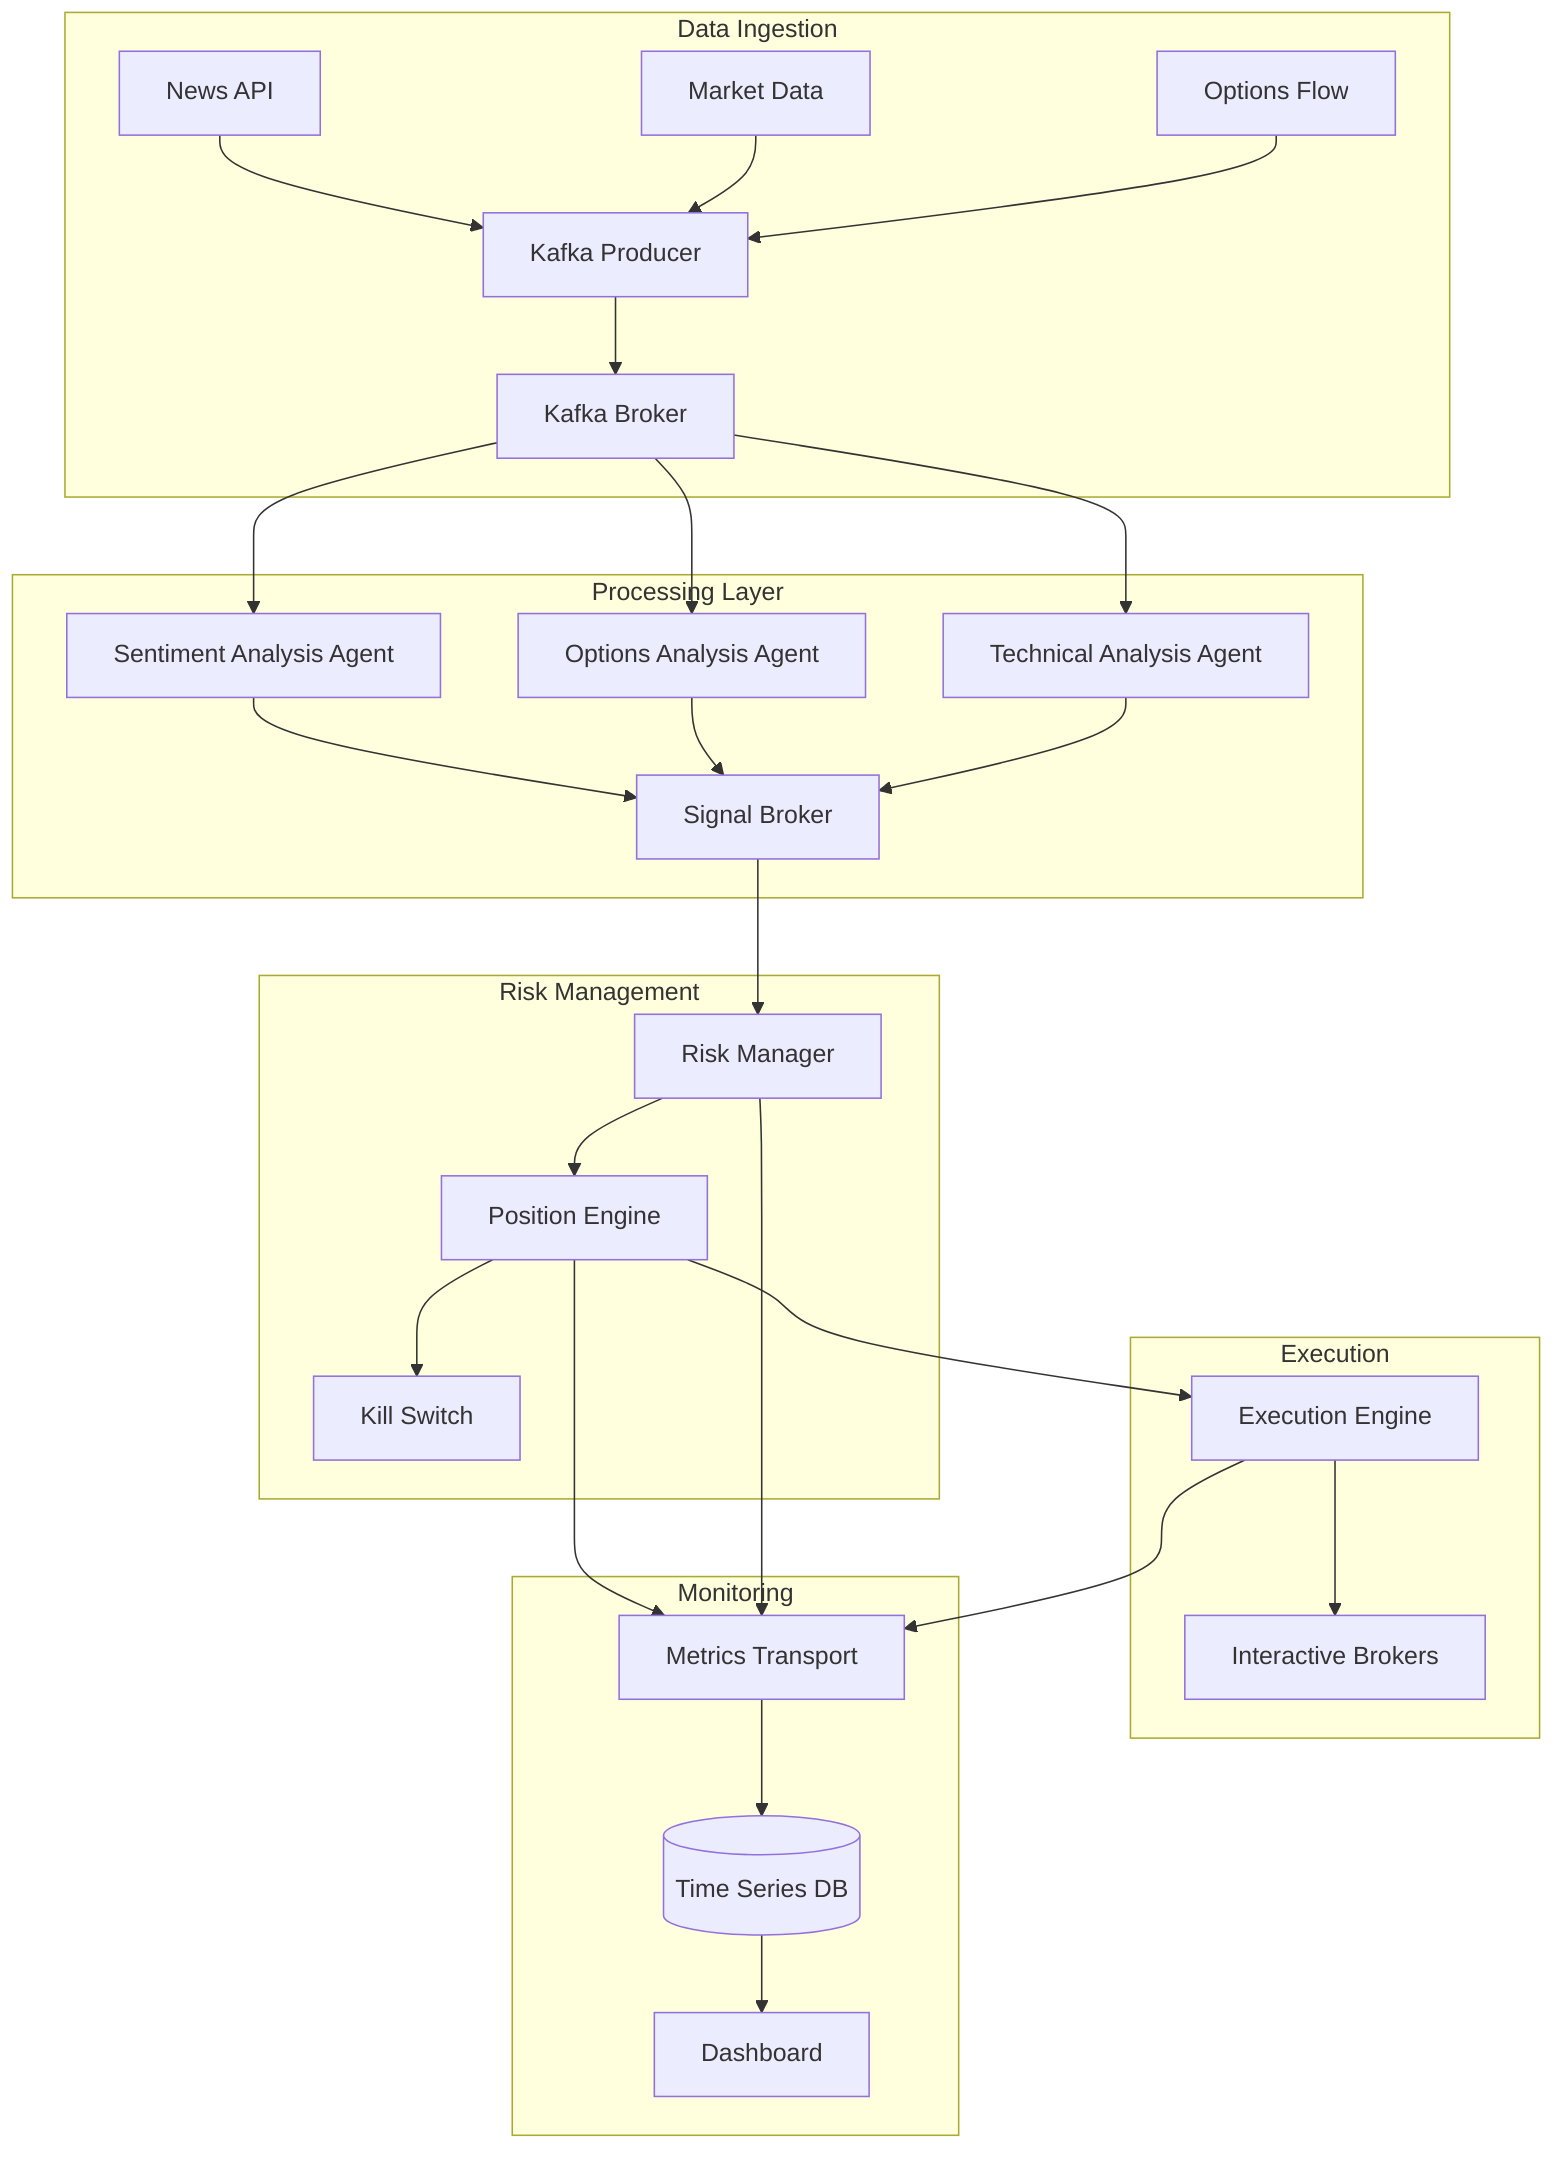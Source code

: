 flowchart TB
    subgraph Data Ingestion
        N[News API] --> KP[Kafka Producer]
        M[Market Data] --> KP
        O[Options Flow] --> KP
        KP --> KB[Kafka Broker]
    end

    subgraph Processing Layer
        KB --> SA[Sentiment Analysis Agent]
        KB --> OA[Options Analysis Agent]
        KB --> TA[Technical Analysis Agent]
        SA & OA & TA --> SB[Signal Broker]
    end

    subgraph Risk Management
        SB --> RM[Risk Manager]
        RM --> PE[Position Engine]
        PE --> KS[Kill Switch]
    end

    subgraph Execution
        PE --> EE[Execution Engine]
        EE --> IB[Interactive Brokers]
    end

    subgraph Monitoring
        EE & PE & RM --> MT[Metrics Transport]
        MT --> DB[(Time Series DB)]
        DB --> DA[Dashboard]
    end